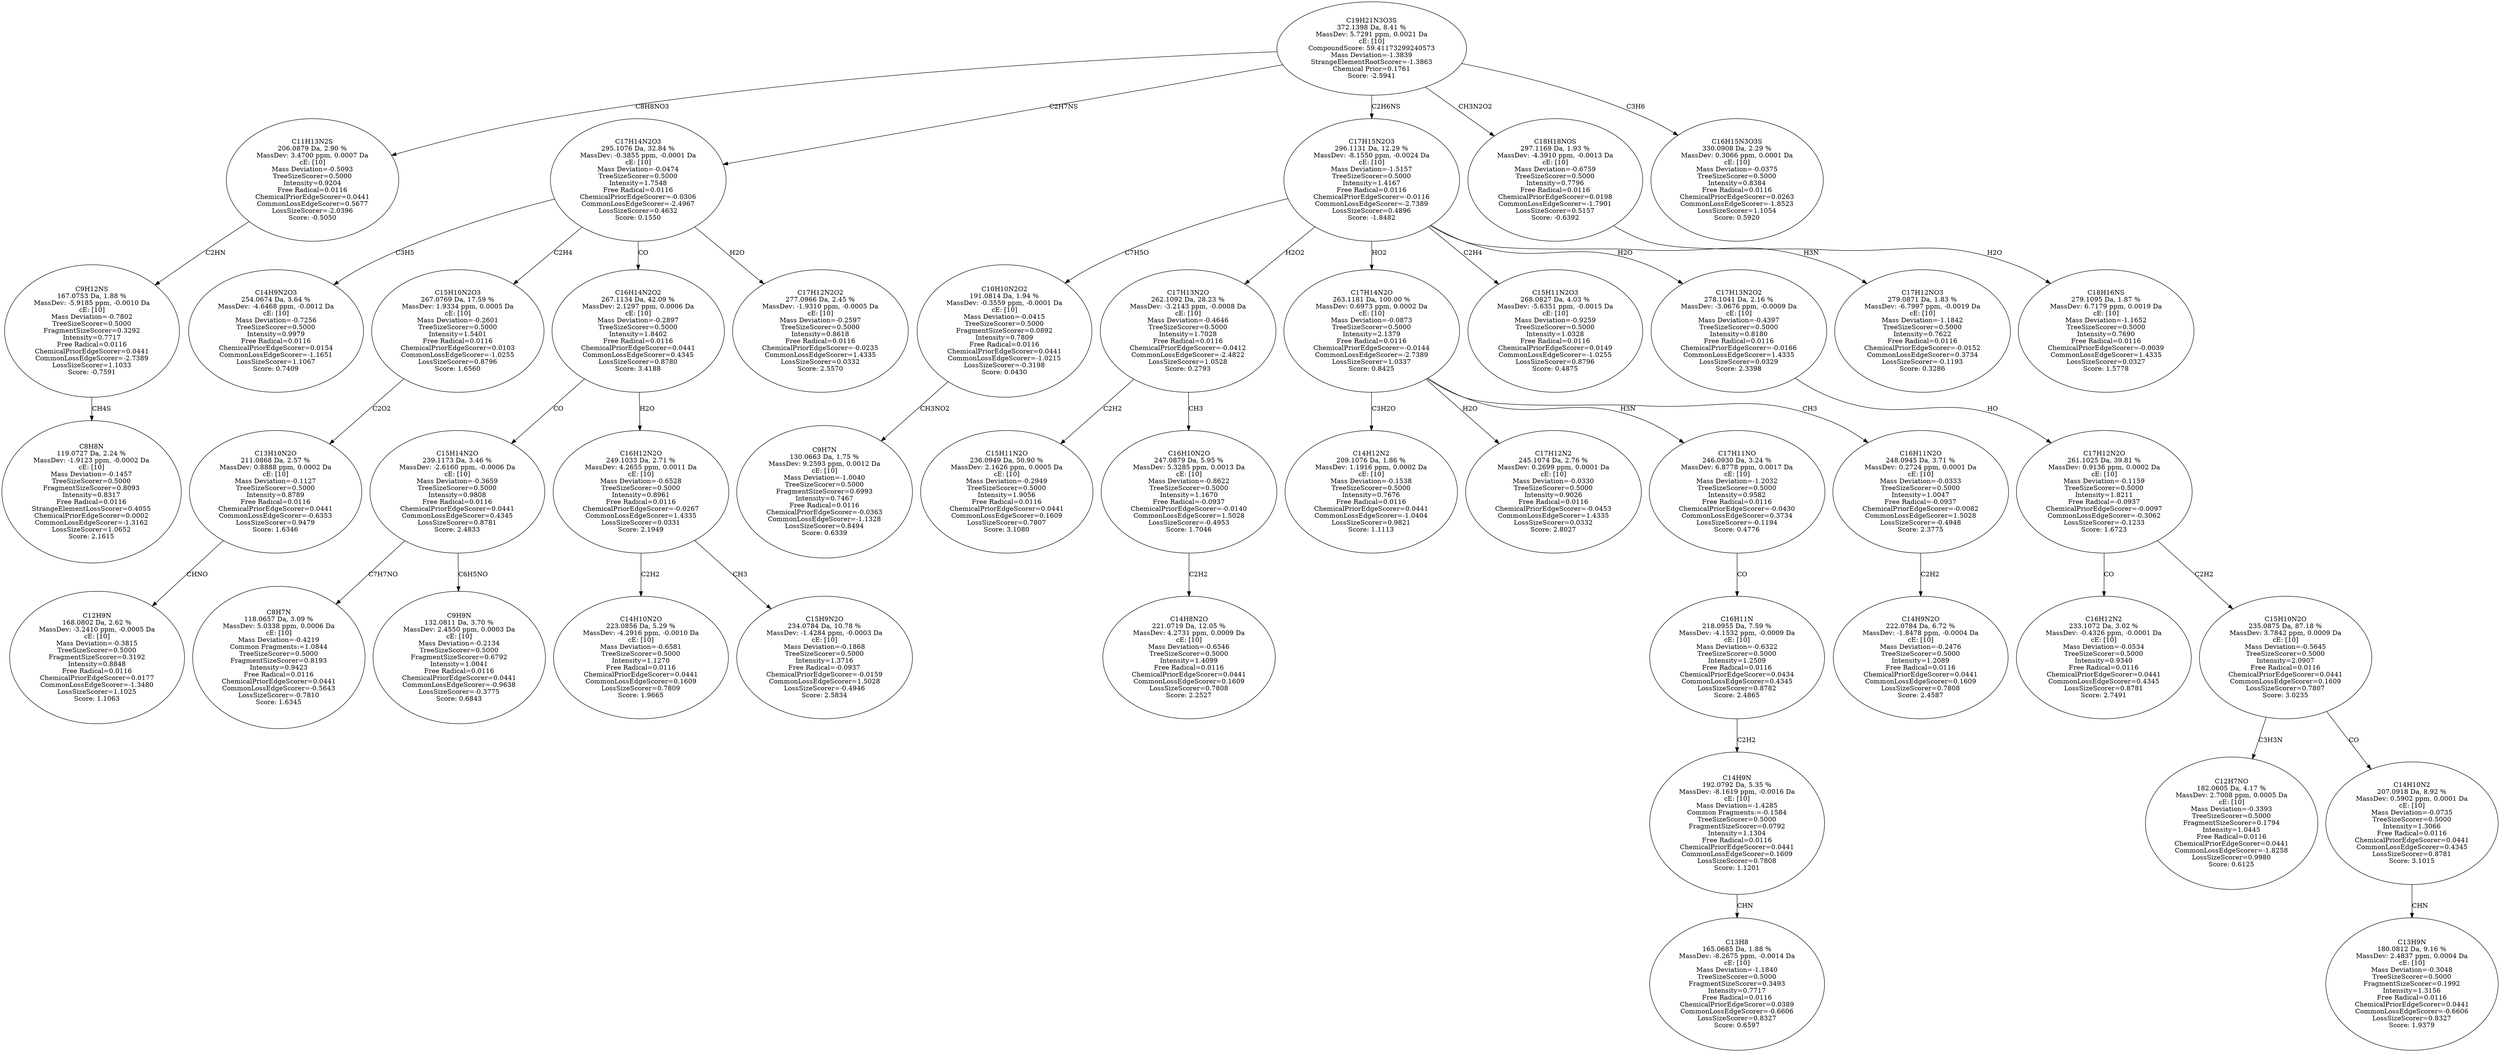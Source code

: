 strict digraph {
v1 [label="C8H8N\n119.0727 Da, 2.24 %\nMassDev: -1.9123 ppm, -0.0002 Da\ncE: [10]\nMass Deviation=-0.1457\nTreeSizeScorer=0.5000\nFragmentSizeScorer=0.8093\nIntensity=0.8317\nFree Radical=0.0116\nStrangeElementLossScorer=0.4055\nChemicalPriorEdgeScorer=0.0002\nCommonLossEdgeScorer=-1.3162\nLossSizeScorer=1.0652\nScore: 2.1615"];
v2 [label="C9H12NS\n167.0753 Da, 1.88 %\nMassDev: -5.9185 ppm, -0.0010 Da\ncE: [10]\nMass Deviation=-0.7802\nTreeSizeScorer=0.5000\nFragmentSizeScorer=0.3292\nIntensity=0.7717\nFree Radical=0.0116\nChemicalPriorEdgeScorer=0.0441\nCommonLossEdgeScorer=-2.7389\nLossSizeScorer=1.1033\nScore: -0.7591"];
v3 [label="C11H13N2S\n206.0879 Da, 2.90 %\nMassDev: 3.4700 ppm, 0.0007 Da\ncE: [10]\nMass Deviation=-0.5093\nTreeSizeScorer=0.5000\nIntensity=0.9204\nFree Radical=0.0116\nChemicalPriorEdgeScorer=0.0441\nCommonLossEdgeScorer=0.5677\nLossSizeScorer=-2.0396\nScore: -0.5050"];
v4 [label="C14H9N2O3\n254.0674 Da, 3.64 %\nMassDev: -4.6468 ppm, -0.0012 Da\ncE: [10]\nMass Deviation=-0.7256\nTreeSizeScorer=0.5000\nIntensity=0.9979\nFree Radical=0.0116\nChemicalPriorEdgeScorer=0.0154\nCommonLossEdgeScorer=-1.1651\nLossSizeScorer=1.1067\nScore: 0.7409"];
v5 [label="C12H9N\n168.0802 Da, 2.62 %\nMassDev: -3.2410 ppm, -0.0005 Da\ncE: [10]\nMass Deviation=-0.3815\nTreeSizeScorer=0.5000\nFragmentSizeScorer=0.3192\nIntensity=0.8848\nFree Radical=0.0116\nChemicalPriorEdgeScorer=0.0177\nCommonLossEdgeScorer=-1.3480\nLossSizeScorer=1.1025\nScore: 1.1063"];
v6 [label="C13H10N2O\n211.0868 Da, 2.57 %\nMassDev: 0.8888 ppm, 0.0002 Da\ncE: [10]\nMass Deviation=-0.1127\nTreeSizeScorer=0.5000\nIntensity=0.8789\nFree Radical=0.0116\nChemicalPriorEdgeScorer=0.0441\nCommonLossEdgeScorer=-0.6353\nLossSizeScorer=0.9479\nScore: 1.6346"];
v7 [label="C15H10N2O3\n267.0769 Da, 17.59 %\nMassDev: 1.9334 ppm, 0.0005 Da\ncE: [10]\nMass Deviation=-0.2601\nTreeSizeScorer=0.5000\nIntensity=1.5401\nFree Radical=0.0116\nChemicalPriorEdgeScorer=0.0103\nCommonLossEdgeScorer=-1.0255\nLossSizeScorer=0.8796\nScore: 1.6560"];
v8 [label="C8H7N\n118.0657 Da, 3.09 %\nMassDev: 5.0338 ppm, 0.0006 Da\ncE: [10]\nMass Deviation=-0.4219\nCommon Fragments:=1.0844\nTreeSizeScorer=0.5000\nFragmentSizeScorer=0.8193\nIntensity=0.9423\nFree Radical=0.0116\nChemicalPriorEdgeScorer=0.0441\nCommonLossEdgeScorer=-0.5643\nLossSizeScorer=-0.7810\nScore: 1.6345"];
v9 [label="C9H9N\n132.0811 Da, 3.70 %\nMassDev: 2.4550 ppm, 0.0003 Da\ncE: [10]\nMass Deviation=-0.2134\nTreeSizeScorer=0.5000\nFragmentSizeScorer=0.6792\nIntensity=1.0041\nFree Radical=0.0116\nChemicalPriorEdgeScorer=0.0441\nCommonLossEdgeScorer=-0.9638\nLossSizeScorer=-0.3775\nScore: 0.6843"];
v10 [label="C15H14N2O\n239.1173 Da, 3.46 %\nMassDev: -2.6160 ppm, -0.0006 Da\ncE: [10]\nMass Deviation=-0.3659\nTreeSizeScorer=0.5000\nIntensity=0.9808\nFree Radical=0.0116\nChemicalPriorEdgeScorer=0.0441\nCommonLossEdgeScorer=0.4345\nLossSizeScorer=0.8781\nScore: 2.4833"];
v11 [label="C14H10N2O\n223.0856 Da, 5.29 %\nMassDev: -4.2916 ppm, -0.0010 Da\ncE: [10]\nMass Deviation=-0.6581\nTreeSizeScorer=0.5000\nIntensity=1.1270\nFree Radical=0.0116\nChemicalPriorEdgeScorer=0.0441\nCommonLossEdgeScorer=0.1609\nLossSizeScorer=0.7809\nScore: 1.9665"];
v12 [label="C15H9N2O\n234.0784 Da, 10.78 %\nMassDev: -1.4284 ppm, -0.0003 Da\ncE: [10]\nMass Deviation=-0.1868\nTreeSizeScorer=0.5000\nIntensity=1.3716\nFree Radical=-0.0937\nChemicalPriorEdgeScorer=-0.0159\nCommonLossEdgeScorer=1.5028\nLossSizeScorer=-0.4946\nScore: 2.5834"];
v13 [label="C16H12N2O\n249.1033 Da, 2.71 %\nMassDev: 4.2655 ppm, 0.0011 Da\ncE: [10]\nMass Deviation=-0.6528\nTreeSizeScorer=0.5000\nIntensity=0.8961\nFree Radical=0.0116\nChemicalPriorEdgeScorer=-0.0267\nCommonLossEdgeScorer=1.4335\nLossSizeScorer=0.0331\nScore: 2.1949"];
v14 [label="C16H14N2O2\n267.1134 Da, 42.09 %\nMassDev: 2.1297 ppm, 0.0006 Da\ncE: [10]\nMass Deviation=-0.2897\nTreeSizeScorer=0.5000\nIntensity=1.8402\nFree Radical=0.0116\nChemicalPriorEdgeScorer=0.0441\nCommonLossEdgeScorer=0.4345\nLossSizeScorer=0.8780\nScore: 3.4188"];
v15 [label="C17H12N2O2\n277.0966 Da, 2.45 %\nMassDev: -1.9310 ppm, -0.0005 Da\ncE: [10]\nMass Deviation=-0.2597\nTreeSizeScorer=0.5000\nIntensity=0.8618\nFree Radical=0.0116\nChemicalPriorEdgeScorer=-0.0235\nCommonLossEdgeScorer=1.4335\nLossSizeScorer=0.0332\nScore: 2.5570"];
v16 [label="C17H14N2O3\n295.1076 Da, 32.84 %\nMassDev: -0.3855 ppm, -0.0001 Da\ncE: [10]\nMass Deviation=-0.0474\nTreeSizeScorer=0.5000\nIntensity=1.7548\nFree Radical=0.0116\nChemicalPriorEdgeScorer=-0.0306\nCommonLossEdgeScorer=-2.4967\nLossSizeScorer=0.4632\nScore: 0.1550"];
v17 [label="C9H7N\n130.0663 Da, 1.75 %\nMassDev: 9.2593 ppm, 0.0012 Da\ncE: [10]\nMass Deviation=-1.0040\nTreeSizeScorer=0.5000\nFragmentSizeScorer=0.6993\nIntensity=0.7467\nFree Radical=0.0116\nChemicalPriorEdgeScorer=-0.0363\nCommonLossEdgeScorer=-1.1328\nLossSizeScorer=0.8494\nScore: 0.6339"];
v18 [label="C10H10N2O2\n191.0814 Da, 1.94 %\nMassDev: -0.3559 ppm, -0.0001 Da\ncE: [10]\nMass Deviation=-0.0415\nTreeSizeScorer=0.5000\nFragmentSizeScorer=0.0892\nIntensity=0.7809\nFree Radical=0.0116\nChemicalPriorEdgeScorer=0.0441\nCommonLossEdgeScorer=-1.0215\nLossSizeScorer=-0.3198\nScore: 0.0430"];
v19 [label="C15H11N2O\n236.0949 Da, 50.90 %\nMassDev: 2.1626 ppm, 0.0005 Da\ncE: [10]\nMass Deviation=-0.2949\nTreeSizeScorer=0.5000\nIntensity=1.9056\nFree Radical=0.0116\nChemicalPriorEdgeScorer=0.0441\nCommonLossEdgeScorer=0.1609\nLossSizeScorer=0.7807\nScore: 3.1080"];
v20 [label="C14H8N2O\n221.0719 Da, 12.05 %\nMassDev: 4.2731 ppm, 0.0009 Da\ncE: [10]\nMass Deviation=-0.6546\nTreeSizeScorer=0.5000\nIntensity=1.4099\nFree Radical=0.0116\nChemicalPriorEdgeScorer=0.0441\nCommonLossEdgeScorer=0.1609\nLossSizeScorer=0.7808\nScore: 2.2527"];
v21 [label="C16H10N2O\n247.0879 Da, 5.95 %\nMassDev: 5.3285 ppm, 0.0013 Da\ncE: [10]\nMass Deviation=-0.8622\nTreeSizeScorer=0.5000\nIntensity=1.1670\nFree Radical=-0.0937\nChemicalPriorEdgeScorer=-0.0140\nCommonLossEdgeScorer=1.5028\nLossSizeScorer=-0.4953\nScore: 1.7046"];
v22 [label="C17H13N2O\n262.1092 Da, 28.23 %\nMassDev: -3.2143 ppm, -0.0008 Da\ncE: [10]\nMass Deviation=-0.4646\nTreeSizeScorer=0.5000\nIntensity=1.7028\nFree Radical=0.0116\nChemicalPriorEdgeScorer=-0.0412\nCommonLossEdgeScorer=-2.4822\nLossSizeScorer=1.0528\nScore: 0.2793"];
v23 [label="C14H12N2\n209.1076 Da, 1.86 %\nMassDev: 1.1916 ppm, 0.0002 Da\ncE: [10]\nMass Deviation=-0.1538\nTreeSizeScorer=0.5000\nIntensity=0.7676\nFree Radical=0.0116\nChemicalPriorEdgeScorer=0.0441\nCommonLossEdgeScorer=-1.0404\nLossSizeScorer=0.9821\nScore: 1.1113"];
v24 [label="C17H12N2\n245.1074 Da, 2.76 %\nMassDev: 0.2699 ppm, 0.0001 Da\ncE: [10]\nMass Deviation=-0.0330\nTreeSizeScorer=0.5000\nIntensity=0.9026\nFree Radical=0.0116\nChemicalPriorEdgeScorer=-0.0453\nCommonLossEdgeScorer=1.4335\nLossSizeScorer=0.0332\nScore: 2.8027"];
v25 [label="C13H8\n165.0685 Da, 1.88 %\nMassDev: -8.2675 ppm, -0.0014 Da\ncE: [10]\nMass Deviation=-1.1840\nTreeSizeScorer=0.5000\nFragmentSizeScorer=0.3493\nIntensity=0.7717\nFree Radical=0.0116\nChemicalPriorEdgeScorer=0.0389\nCommonLossEdgeScorer=-0.6606\nLossSizeScorer=0.8327\nScore: 0.6597"];
v26 [label="C14H9N\n192.0792 Da, 5.35 %\nMassDev: -8.1619 ppm, -0.0016 Da\ncE: [10]\nMass Deviation=-1.4285\nCommon Fragments:=-0.1584\nTreeSizeScorer=0.5000\nFragmentSizeScorer=0.0792\nIntensity=1.1304\nFree Radical=0.0116\nChemicalPriorEdgeScorer=0.0441\nCommonLossEdgeScorer=0.1609\nLossSizeScorer=0.7808\nScore: 1.1201"];
v27 [label="C16H11N\n218.0955 Da, 7.59 %\nMassDev: -4.1532 ppm, -0.0009 Da\ncE: [10]\nMass Deviation=-0.6322\nTreeSizeScorer=0.5000\nIntensity=1.2509\nFree Radical=0.0116\nChemicalPriorEdgeScorer=0.0434\nCommonLossEdgeScorer=0.4345\nLossSizeScorer=0.8782\nScore: 2.4865"];
v28 [label="C17H11NO\n246.0930 Da, 3.24 %\nMassDev: 6.8778 ppm, 0.0017 Da\ncE: [10]\nMass Deviation=-1.2032\nTreeSizeScorer=0.5000\nIntensity=0.9582\nFree Radical=0.0116\nChemicalPriorEdgeScorer=-0.0430\nCommonLossEdgeScorer=0.3734\nLossSizeScorer=-0.1194\nScore: 0.4776"];
v29 [label="C14H9N2O\n222.0784 Da, 6.72 %\nMassDev: -1.8478 ppm, -0.0004 Da\ncE: [10]\nMass Deviation=-0.2476\nTreeSizeScorer=0.5000\nIntensity=1.2089\nFree Radical=0.0116\nChemicalPriorEdgeScorer=0.0441\nCommonLossEdgeScorer=0.1609\nLossSizeScorer=0.7808\nScore: 2.4587"];
v30 [label="C16H11N2O\n248.0945 Da, 3.71 %\nMassDev: 0.2724 ppm, 0.0001 Da\ncE: [10]\nMass Deviation=-0.0333\nTreeSizeScorer=0.5000\nIntensity=1.0047\nFree Radical=-0.0937\nChemicalPriorEdgeScorer=-0.0082\nCommonLossEdgeScorer=1.5028\nLossSizeScorer=-0.4948\nScore: 2.3775"];
v31 [label="C17H14N2O\n263.1181 Da, 100.00 %\nMassDev: 0.6973 ppm, 0.0002 Da\ncE: [10]\nMass Deviation=-0.0873\nTreeSizeScorer=0.5000\nIntensity=2.1379\nFree Radical=0.0116\nChemicalPriorEdgeScorer=-0.0144\nCommonLossEdgeScorer=-2.7389\nLossSizeScorer=1.0337\nScore: 0.8425"];
v32 [label="C15H11N2O3\n268.0827 Da, 4.03 %\nMassDev: -5.6351 ppm, -0.0015 Da\ncE: [10]\nMass Deviation=-0.9259\nTreeSizeScorer=0.5000\nIntensity=1.0328\nFree Radical=0.0116\nChemicalPriorEdgeScorer=0.0149\nCommonLossEdgeScorer=-1.0255\nLossSizeScorer=0.8796\nScore: 0.4875"];
v33 [label="C16H12N2\n233.1072 Da, 3.02 %\nMassDev: -0.4326 ppm, -0.0001 Da\ncE: [10]\nMass Deviation=-0.0534\nTreeSizeScorer=0.5000\nIntensity=0.9340\nFree Radical=0.0116\nChemicalPriorEdgeScorer=0.0441\nCommonLossEdgeScorer=0.4345\nLossSizeScorer=0.8781\nScore: 2.7491"];
v34 [label="C12H7NO\n182.0605 Da, 4.17 %\nMassDev: 2.7008 ppm, 0.0005 Da\ncE: [10]\nMass Deviation=-0.3393\nTreeSizeScorer=0.5000\nFragmentSizeScorer=0.1794\nIntensity=1.0445\nFree Radical=0.0116\nChemicalPriorEdgeScorer=0.0441\nCommonLossEdgeScorer=-1.8258\nLossSizeScorer=0.9980\nScore: 0.6125"];
v35 [label="C13H9N\n180.0812 Da, 9.16 %\nMassDev: 2.4837 ppm, 0.0004 Da\ncE: [10]\nMass Deviation=-0.3048\nTreeSizeScorer=0.5000\nFragmentSizeScorer=0.1992\nIntensity=1.3156\nFree Radical=0.0116\nChemicalPriorEdgeScorer=0.0441\nCommonLossEdgeScorer=-0.6606\nLossSizeScorer=0.8327\nScore: 1.9379"];
v36 [label="C14H10N2\n207.0918 Da, 8.92 %\nMassDev: 0.5902 ppm, 0.0001 Da\ncE: [10]\nMass Deviation=-0.0735\nTreeSizeScorer=0.5000\nIntensity=1.3066\nFree Radical=0.0116\nChemicalPriorEdgeScorer=0.0441\nCommonLossEdgeScorer=0.4345\nLossSizeScorer=0.8781\nScore: 3.1015"];
v37 [label="C15H10N2O\n235.0875 Da, 87.18 %\nMassDev: 3.7842 ppm, 0.0009 Da\ncE: [10]\nMass Deviation=-0.5645\nTreeSizeScorer=0.5000\nIntensity=2.0907\nFree Radical=0.0116\nChemicalPriorEdgeScorer=0.0441\nCommonLossEdgeScorer=0.1609\nLossSizeScorer=0.7807\nScore: 3.0235"];
v38 [label="C17H12N2O\n261.1025 Da, 39.81 %\nMassDev: 0.9136 ppm, 0.0002 Da\ncE: [10]\nMass Deviation=-0.1159\nTreeSizeScorer=0.5000\nIntensity=1.8211\nFree Radical=-0.0937\nChemicalPriorEdgeScorer=-0.0097\nCommonLossEdgeScorer=-0.3062\nLossSizeScorer=-0.1233\nScore: 1.6723"];
v39 [label="C17H13N2O2\n278.1041 Da, 2.16 %\nMassDev: -3.0676 ppm, -0.0009 Da\ncE: [10]\nMass Deviation=-0.4397\nTreeSizeScorer=0.5000\nIntensity=0.8180\nFree Radical=0.0116\nChemicalPriorEdgeScorer=-0.0166\nCommonLossEdgeScorer=1.4335\nLossSizeScorer=0.0329\nScore: 2.3398"];
v40 [label="C17H12NO3\n279.0871 Da, 1.83 %\nMassDev: -6.7997 ppm, -0.0019 Da\ncE: [10]\nMass Deviation=-1.1842\nTreeSizeScorer=0.5000\nIntensity=0.7622\nFree Radical=0.0116\nChemicalPriorEdgeScorer=-0.0152\nCommonLossEdgeScorer=0.3734\nLossSizeScorer=-0.1193\nScore: 0.3286"];
v41 [label="C17H15N2O3\n296.1131 Da, 12.29 %\nMassDev: -8.1550 ppm, -0.0024 Da\ncE: [10]\nMass Deviation=-1.5157\nTreeSizeScorer=0.5000\nIntensity=1.4167\nFree Radical=0.0116\nChemicalPriorEdgeScorer=-0.0116\nCommonLossEdgeScorer=-2.7389\nLossSizeScorer=0.4896\nScore: -1.8482"];
v42 [label="C18H16NS\n279.1095 Da, 1.87 %\nMassDev: 6.7179 ppm, 0.0019 Da\ncE: [10]\nMass Deviation=-1.1652\nTreeSizeScorer=0.5000\nIntensity=0.7690\nFree Radical=0.0116\nChemicalPriorEdgeScorer=-0.0039\nCommonLossEdgeScorer=1.4335\nLossSizeScorer=0.0327\nScore: 1.5778"];
v43 [label="C18H18NOS\n297.1169 Da, 1.93 %\nMassDev: -4.3910 ppm, -0.0013 Da\ncE: [10]\nMass Deviation=-0.6759\nTreeSizeScorer=0.5000\nIntensity=0.7796\nFree Radical=0.0116\nChemicalPriorEdgeScorer=0.0198\nCommonLossEdgeScorer=-1.7901\nLossSizeScorer=0.5157\nScore: -0.6392"];
v44 [label="C16H15N3O3S\n330.0908 Da, 2.29 %\nMassDev: 0.3066 ppm, 0.0001 Da\ncE: [10]\nMass Deviation=-0.0375\nTreeSizeScorer=0.5000\nIntensity=0.8384\nFree Radical=0.0116\nChemicalPriorEdgeScorer=0.0263\nCommonLossEdgeScorer=-1.8523\nLossSizeScorer=1.1054\nScore: 0.5920"];
v45 [label="C19H21N3O3S\n372.1398 Da, 8.41 %\nMassDev: 5.7291 ppm, 0.0021 Da\ncE: [10]\nCompoundScore: 59.41173299240573\nMass Deviation=-1.3839\nStrangeElementRootScorer=-1.3863\nChemical Prior=0.1761\nScore: -2.5941"];
v2 -> v1 [label="CH4S"];
v3 -> v2 [label="C2HN"];
v45 -> v3 [label="C8H8NO3"];
v16 -> v4 [label="C3H5"];
v6 -> v5 [label="CHNO"];
v7 -> v6 [label="C2O2"];
v16 -> v7 [label="C2H4"];
v10 -> v8 [label="C7H7NO"];
v10 -> v9 [label="C6H5NO"];
v14 -> v10 [label="CO"];
v13 -> v11 [label="C2H2"];
v13 -> v12 [label="CH3"];
v14 -> v13 [label="H2O"];
v16 -> v14 [label="CO"];
v16 -> v15 [label="H2O"];
v45 -> v16 [label="C2H7NS"];
v18 -> v17 [label="CH3NO2"];
v41 -> v18 [label="C7H5O"];
v22 -> v19 [label="C2H2"];
v21 -> v20 [label="C2H2"];
v22 -> v21 [label="CH3"];
v41 -> v22 [label="H2O2"];
v31 -> v23 [label="C3H2O"];
v31 -> v24 [label="H2O"];
v26 -> v25 [label="CHN"];
v27 -> v26 [label="C2H2"];
v28 -> v27 [label="CO"];
v31 -> v28 [label="H3N"];
v30 -> v29 [label="C2H2"];
v31 -> v30 [label="CH3"];
v41 -> v31 [label="HO2"];
v41 -> v32 [label="C2H4"];
v38 -> v33 [label="CO"];
v37 -> v34 [label="C3H3N"];
v36 -> v35 [label="CHN"];
v37 -> v36 [label="CO"];
v38 -> v37 [label="C2H2"];
v39 -> v38 [label="HO"];
v41 -> v39 [label="H2O"];
v41 -> v40 [label="H3N"];
v45 -> v41 [label="C2H6NS"];
v43 -> v42 [label="H2O"];
v45 -> v43 [label="CH3N2O2"];
v45 -> v44 [label="C3H6"];
}